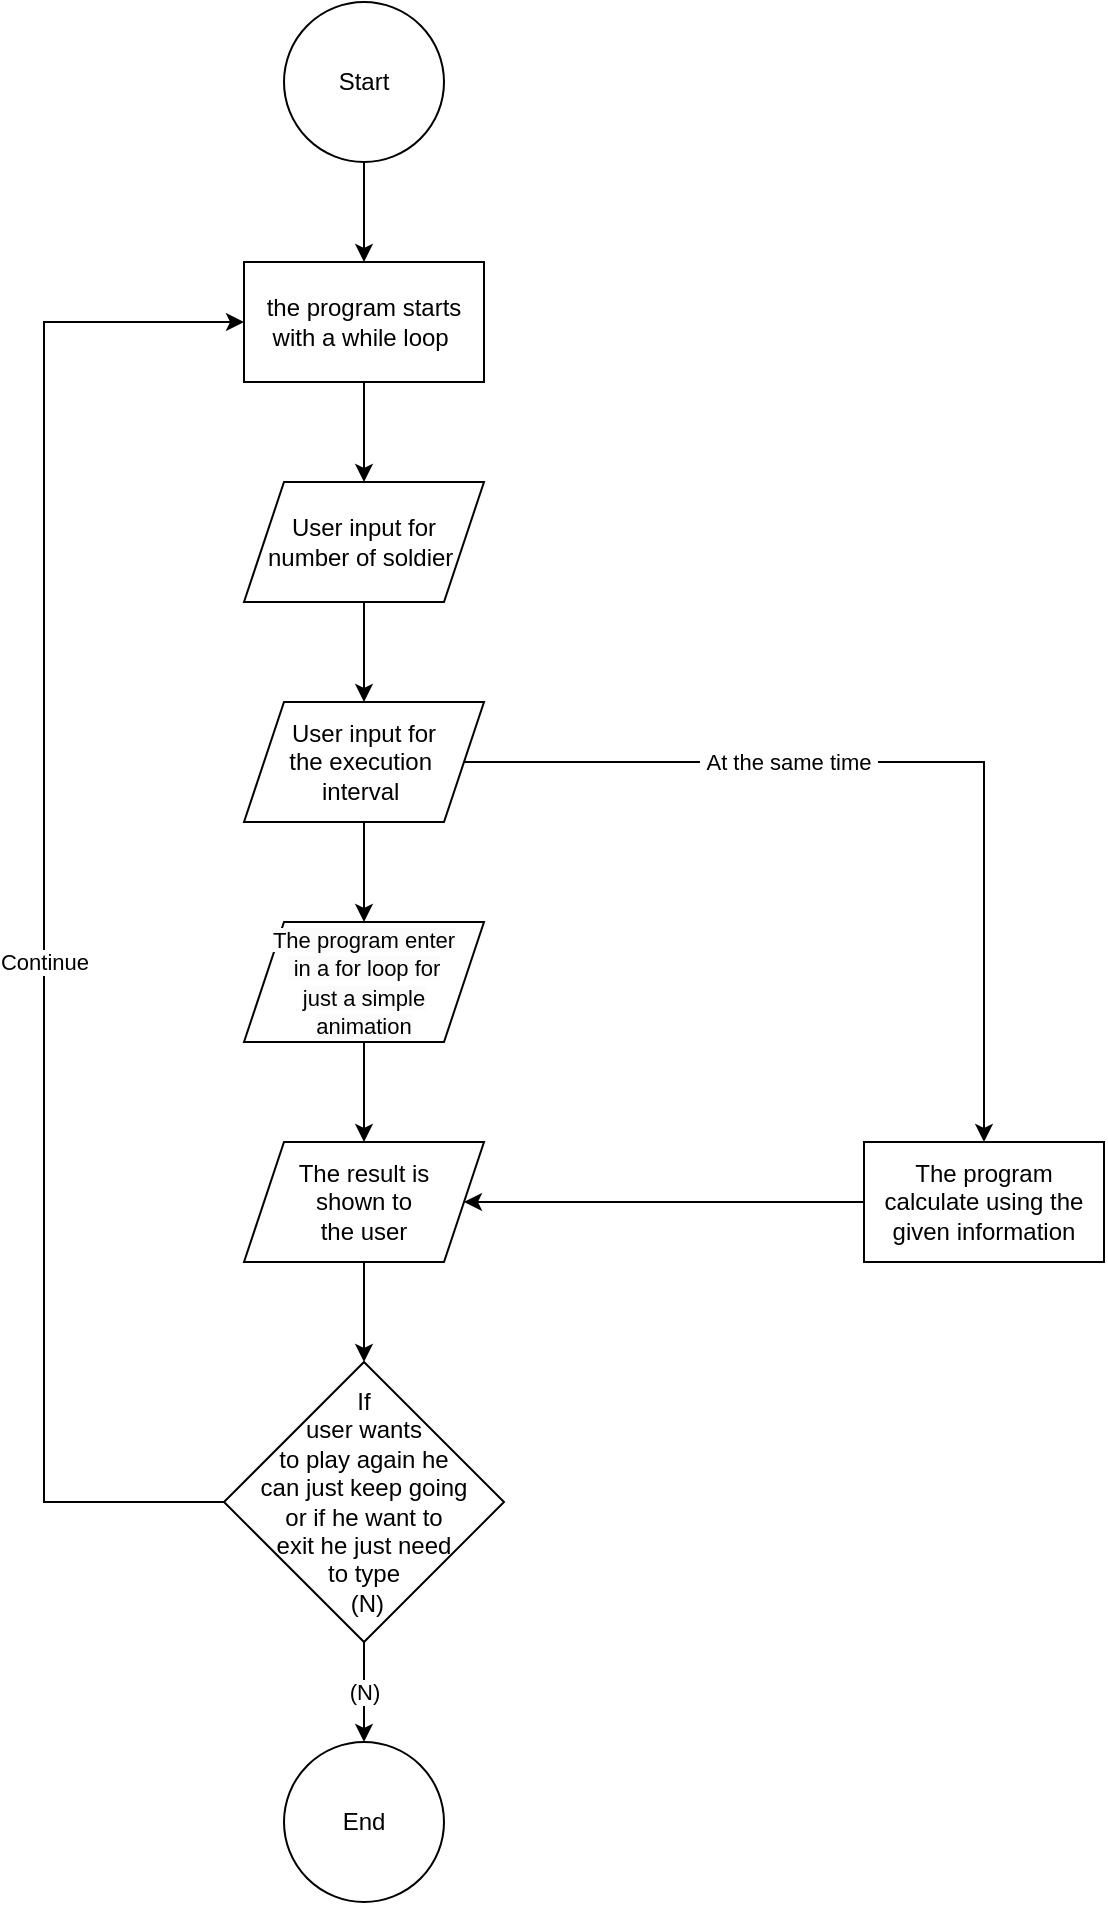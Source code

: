 <mxfile version="20.8.16" type="device"><diagram name="Side-1" id="F5OCBBC6PhZxhggMrS9p"><mxGraphModel dx="1434" dy="834" grid="1" gridSize="10" guides="1" tooltips="1" connect="1" arrows="1" fold="1" page="1" pageScale="1" pageWidth="827" pageHeight="1169" math="0" shadow="0"><root><mxCell id="0"/><mxCell id="1" parent="0"/><mxCell id="v25yWSJgGkPMi0UmypjJ-3" value="" style="edgeStyle=orthogonalEdgeStyle;rounded=0;orthogonalLoop=1;jettySize=auto;html=1;" edge="1" parent="1" source="v25yWSJgGkPMi0UmypjJ-1" target="v25yWSJgGkPMi0UmypjJ-2"><mxGeometry relative="1" as="geometry"/></mxCell><mxCell id="v25yWSJgGkPMi0UmypjJ-1" value="Start" style="ellipse;whiteSpace=wrap;html=1;aspect=fixed;" vertex="1" parent="1"><mxGeometry x="360" y="40" width="80" height="80" as="geometry"/></mxCell><mxCell id="v25yWSJgGkPMi0UmypjJ-5" value="" style="edgeStyle=orthogonalEdgeStyle;rounded=0;orthogonalLoop=1;jettySize=auto;html=1;" edge="1" parent="1" source="v25yWSJgGkPMi0UmypjJ-2" target="v25yWSJgGkPMi0UmypjJ-4"><mxGeometry relative="1" as="geometry"/></mxCell><mxCell id="v25yWSJgGkPMi0UmypjJ-2" value="the program starts with a while loop&amp;nbsp;" style="whiteSpace=wrap;html=1;" vertex="1" parent="1"><mxGeometry x="340" y="170" width="120" height="60" as="geometry"/></mxCell><mxCell id="v25yWSJgGkPMi0UmypjJ-7" value="" style="edgeStyle=orthogonalEdgeStyle;rounded=0;orthogonalLoop=1;jettySize=auto;html=1;" edge="1" parent="1" source="v25yWSJgGkPMi0UmypjJ-4" target="v25yWSJgGkPMi0UmypjJ-6"><mxGeometry relative="1" as="geometry"/></mxCell><mxCell id="v25yWSJgGkPMi0UmypjJ-4" value="User input for &lt;br&gt;number of soldier&amp;nbsp;" style="shape=parallelogram;perimeter=parallelogramPerimeter;whiteSpace=wrap;html=1;fixedSize=1;" vertex="1" parent="1"><mxGeometry x="340" y="280" width="120" height="60" as="geometry"/></mxCell><mxCell id="v25yWSJgGkPMi0UmypjJ-11" value="" style="edgeStyle=orthogonalEdgeStyle;rounded=0;orthogonalLoop=1;jettySize=auto;html=1;" edge="1" parent="1" source="v25yWSJgGkPMi0UmypjJ-6" target="v25yWSJgGkPMi0UmypjJ-10"><mxGeometry relative="1" as="geometry"/></mxCell><mxCell id="v25yWSJgGkPMi0UmypjJ-23" value="&amp;nbsp;At the same time&amp;nbsp;" style="edgeLabel;html=1;align=center;verticalAlign=middle;resizable=0;points=[];fontSize=11;" vertex="1" connectable="0" parent="v25yWSJgGkPMi0UmypjJ-11"><mxGeometry x="-0.28" y="-3" relative="1" as="geometry"><mxPoint y="-3" as="offset"/></mxGeometry></mxCell><mxCell id="v25yWSJgGkPMi0UmypjJ-17" value="" style="edgeStyle=orthogonalEdgeStyle;rounded=0;orthogonalLoop=1;jettySize=auto;html=1;" edge="1" parent="1" source="v25yWSJgGkPMi0UmypjJ-6" target="v25yWSJgGkPMi0UmypjJ-16"><mxGeometry relative="1" as="geometry"/></mxCell><mxCell id="v25yWSJgGkPMi0UmypjJ-6" value="User input for &lt;br&gt;the execution&amp;nbsp;&lt;br&gt;interval&amp;nbsp;" style="shape=parallelogram;perimeter=parallelogramPerimeter;whiteSpace=wrap;html=1;fixedSize=1;" vertex="1" parent="1"><mxGeometry x="340" y="390" width="120" height="60" as="geometry"/></mxCell><mxCell id="v25yWSJgGkPMi0UmypjJ-13" value="" style="edgeStyle=orthogonalEdgeStyle;rounded=0;orthogonalLoop=1;jettySize=auto;html=1;" edge="1" parent="1" source="v25yWSJgGkPMi0UmypjJ-10" target="v25yWSJgGkPMi0UmypjJ-12"><mxGeometry relative="1" as="geometry"/></mxCell><mxCell id="v25yWSJgGkPMi0UmypjJ-10" value="The program calculate using the given information" style="whiteSpace=wrap;html=1;" vertex="1" parent="1"><mxGeometry x="650" y="610" width="120" height="60" as="geometry"/></mxCell><mxCell id="v25yWSJgGkPMi0UmypjJ-15" value="" style="edgeStyle=orthogonalEdgeStyle;rounded=0;orthogonalLoop=1;jettySize=auto;html=1;" edge="1" parent="1" source="v25yWSJgGkPMi0UmypjJ-12" target="v25yWSJgGkPMi0UmypjJ-14"><mxGeometry relative="1" as="geometry"/></mxCell><mxCell id="v25yWSJgGkPMi0UmypjJ-12" value="The result is &lt;br&gt;shown to &lt;br&gt;the user" style="shape=parallelogram;perimeter=parallelogramPerimeter;whiteSpace=wrap;html=1;fixedSize=1;" vertex="1" parent="1"><mxGeometry x="340" y="610" width="120" height="60" as="geometry"/></mxCell><mxCell id="v25yWSJgGkPMi0UmypjJ-20" value="(N)" style="edgeStyle=orthogonalEdgeStyle;rounded=0;orthogonalLoop=1;jettySize=auto;html=1;fontSize=11;" edge="1" parent="1" source="v25yWSJgGkPMi0UmypjJ-14" target="v25yWSJgGkPMi0UmypjJ-19"><mxGeometry relative="1" as="geometry"/></mxCell><mxCell id="v25yWSJgGkPMi0UmypjJ-14" value="If &lt;br&gt;user wants &lt;br&gt;to play again he &lt;br&gt;can just keep going &lt;br&gt;or if he want to &lt;br&gt;exit he just need &lt;br&gt;to type&lt;br&gt;&amp;nbsp;(N)" style="rhombus;whiteSpace=wrap;html=1;" vertex="1" parent="1"><mxGeometry x="330" y="720" width="140" height="140" as="geometry"/></mxCell><mxCell id="v25yWSJgGkPMi0UmypjJ-18" value="" style="edgeStyle=orthogonalEdgeStyle;rounded=0;orthogonalLoop=1;jettySize=auto;html=1;" edge="1" parent="1" source="v25yWSJgGkPMi0UmypjJ-16" target="v25yWSJgGkPMi0UmypjJ-12"><mxGeometry relative="1" as="geometry"/></mxCell><mxCell id="v25yWSJgGkPMi0UmypjJ-16" value="&lt;span style=&quot;color: rgb(0, 0, 0); font-family: Helvetica; font-size: 11px; font-style: normal; font-variant-ligatures: normal; font-variant-caps: normal; font-weight: 400; letter-spacing: normal; orphans: 2; text-align: center; text-indent: 0px; text-transform: none; widows: 2; word-spacing: 0px; -webkit-text-stroke-width: 0px; background-color: rgb(251, 251, 251); text-decoration-thickness: initial; text-decoration-style: initial; text-decoration-color: initial; float: none; display: inline !important;&quot;&gt;The program enter&lt;br&gt;&amp;nbsp;in a for loop for &lt;br&gt;just a simple &lt;br&gt;animation&lt;/span&gt;" style="shape=parallelogram;perimeter=parallelogramPerimeter;whiteSpace=wrap;html=1;fixedSize=1;" vertex="1" parent="1"><mxGeometry x="340" y="500" width="120" height="60" as="geometry"/></mxCell><mxCell id="v25yWSJgGkPMi0UmypjJ-19" value="End" style="ellipse;whiteSpace=wrap;html=1;" vertex="1" parent="1"><mxGeometry x="360" y="910" width="80" height="80" as="geometry"/></mxCell><mxCell id="v25yWSJgGkPMi0UmypjJ-21" value="" style="endArrow=classic;html=1;rounded=0;fontSize=11;entryX=0;entryY=0.5;entryDx=0;entryDy=0;exitX=0;exitY=0.5;exitDx=0;exitDy=0;" edge="1" parent="1" source="v25yWSJgGkPMi0UmypjJ-14" target="v25yWSJgGkPMi0UmypjJ-2"><mxGeometry width="50" height="50" relative="1" as="geometry"><mxPoint x="220" y="730" as="sourcePoint"/><mxPoint x="230" y="450" as="targetPoint"/><Array as="points"><mxPoint x="240" y="790"/><mxPoint x="240" y="200"/></Array></mxGeometry></mxCell><mxCell id="v25yWSJgGkPMi0UmypjJ-22" value="Continue" style="edgeLabel;html=1;align=center;verticalAlign=middle;resizable=0;points=[];fontSize=11;" vertex="1" connectable="0" parent="v25yWSJgGkPMi0UmypjJ-21"><mxGeometry x="-0.5" relative="1" as="geometry"><mxPoint y="-165" as="offset"/></mxGeometry></mxCell></root></mxGraphModel></diagram></mxfile>